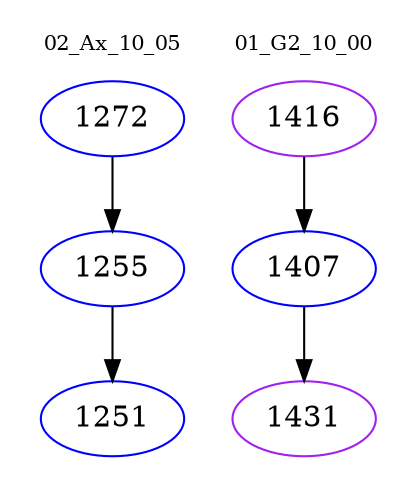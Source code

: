 digraph{
subgraph cluster_0 {
color = white
label = "02_Ax_10_05";
fontsize=10;
T0_1272 [label="1272", color="blue"]
T0_1272 -> T0_1255 [color="black"]
T0_1255 [label="1255", color="blue"]
T0_1255 -> T0_1251 [color="black"]
T0_1251 [label="1251", color="blue"]
}
subgraph cluster_1 {
color = white
label = "01_G2_10_00";
fontsize=10;
T1_1416 [label="1416", color="purple"]
T1_1416 -> T1_1407 [color="black"]
T1_1407 [label="1407", color="blue"]
T1_1407 -> T1_1431 [color="black"]
T1_1431 [label="1431", color="purple"]
}
}
